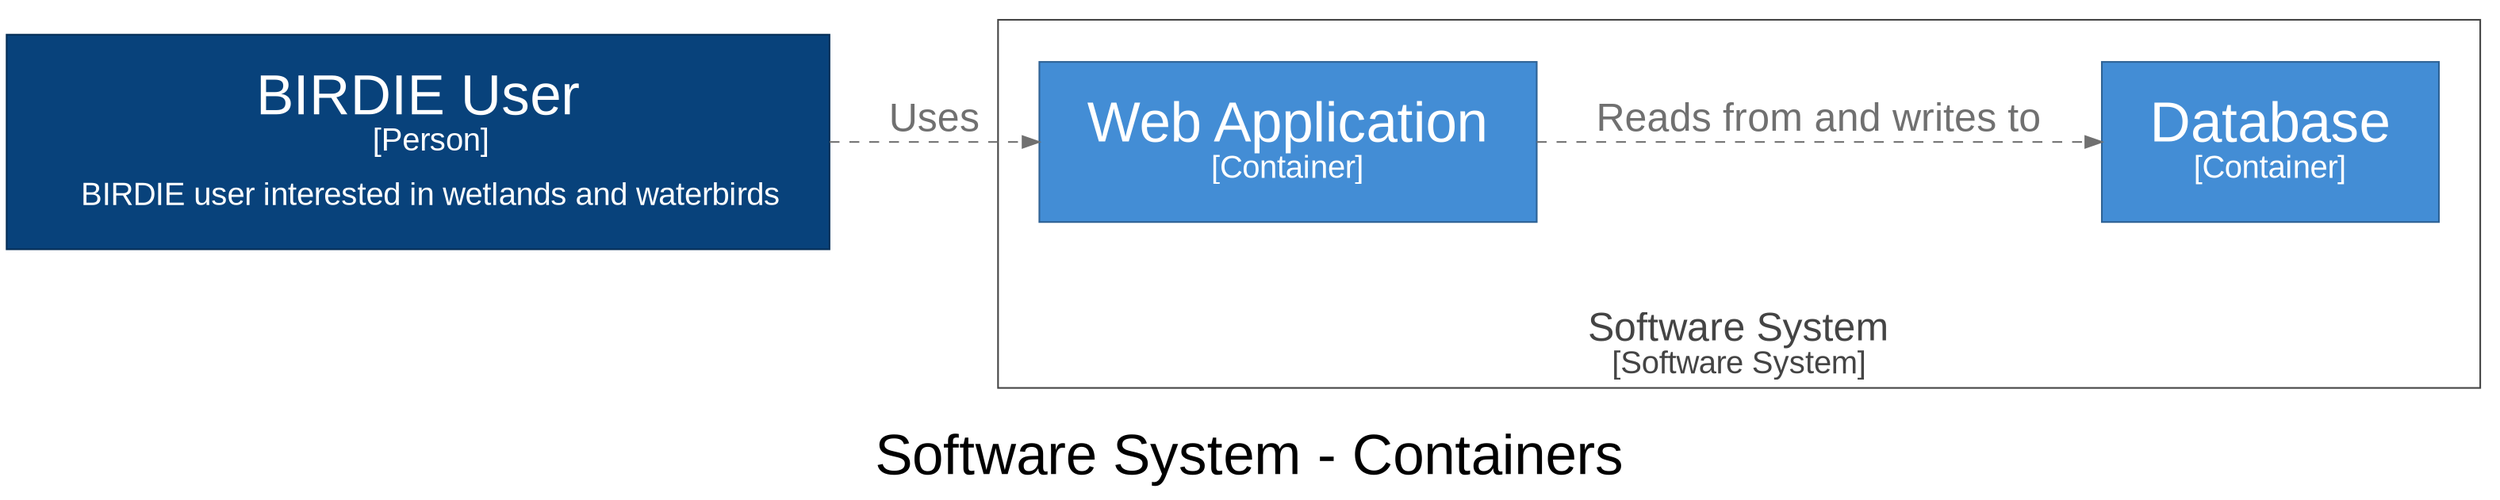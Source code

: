

digraph {
  compound=true
  graph [fontname="Arial", rankdir=LR, ranksep=1.0, nodesep=1.0]
  node [fontname="Arial", shape=box, margin="0.4,0.3"]
  edge [fontname="Arial"]
  label=<<br /><font point-size="34">Software System - Containers</font>>

  1 [id=1,
  shape=rect,
  label=<<font point-size="34">BIRDIE User</font><br/>
    <font point-size="19">[Person]</font><br/><br/>
    <font point-size="19">BIRDIE user interested in wetlands and waterbirds</font>>,
  style=filled, color="#052e56", fillcolor="#08427b", fontcolor="#ffffff"]

  subgraph cluster_2 {
    margin=25
    label=<<font point-size="24"><br />Software System</font><br /><font point-size="19">[Software System]</font>>
    labelloc=b
    color="#444444"
    fontcolor="#444444"
    fillcolor="#444444"

    3 [id=3,shape=rect, label=<<font point-size="34">Web Application</font><br /><font point-size="19">[Container]</font>>, style=filled, color="#2e6295", fillcolor="#438dd5", fontcolor="#ffffff"]
    6 [id=6,shape=rect, label=<<font point-size="34">Database</font><br /><font point-size="19">[Container]</font>>, style=filled, color="#2e6295", fillcolor="#438dd5", fontcolor="#ffffff"]
  }

  1 -> 3 [id=4, label=<<font point-size="24">Uses</font>>, style="dashed", color="#707070", fontcolor="#707070"]
  3 -> 6 [id=7, label=<<font point-size="24">Reads from and writes to</font>>, style="dashed", color="#707070", fontcolor="#707070"]
}

